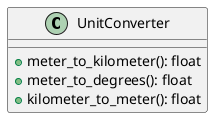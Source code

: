 @startuml

class UnitConverter{

    + meter_to_kilometer(): float
    + meter_to_degrees(): float
    + kilometer_to_meter(): float

}

@enduml
